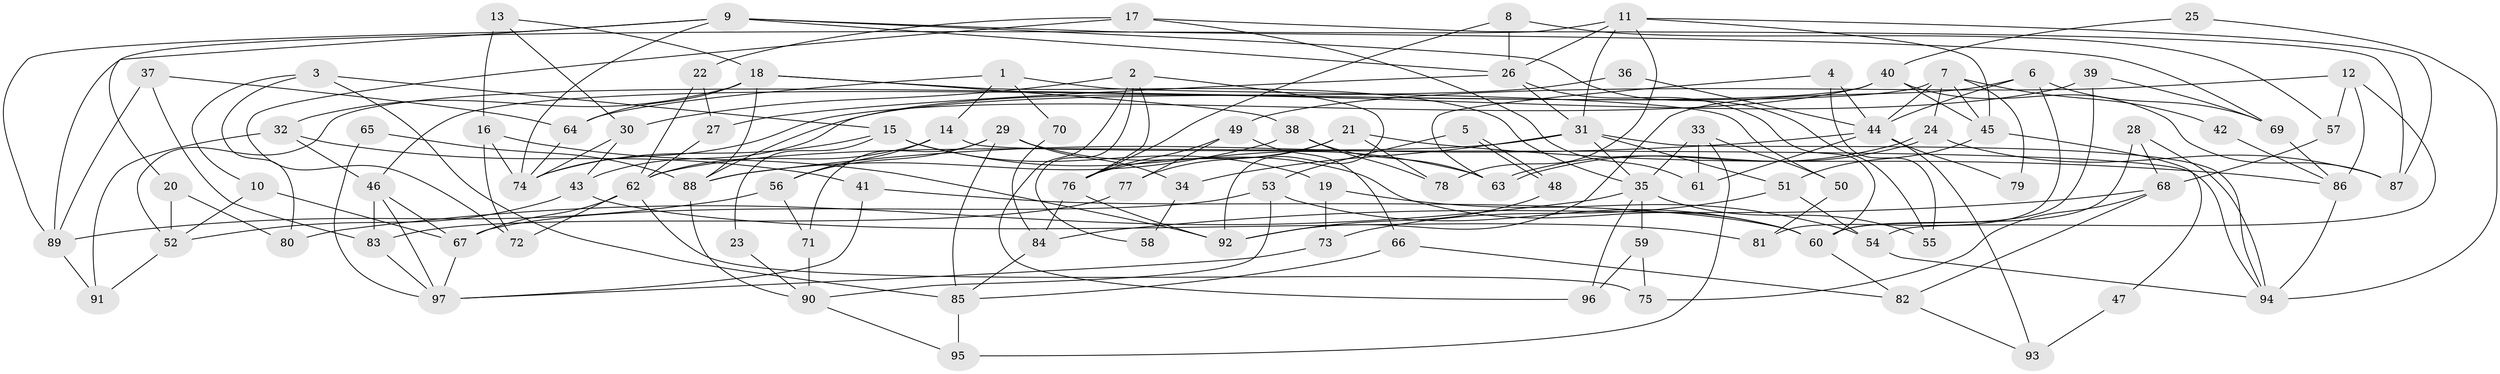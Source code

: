 // coarse degree distribution, {4: 0.171875, 5: 0.1875, 7: 0.09375, 3: 0.234375, 6: 0.15625, 9: 0.046875, 2: 0.0625, 10: 0.015625, 8: 0.03125}
// Generated by graph-tools (version 1.1) at 2025/52/02/27/25 19:52:01]
// undirected, 97 vertices, 194 edges
graph export_dot {
graph [start="1"]
  node [color=gray90,style=filled];
  1;
  2;
  3;
  4;
  5;
  6;
  7;
  8;
  9;
  10;
  11;
  12;
  13;
  14;
  15;
  16;
  17;
  18;
  19;
  20;
  21;
  22;
  23;
  24;
  25;
  26;
  27;
  28;
  29;
  30;
  31;
  32;
  33;
  34;
  35;
  36;
  37;
  38;
  39;
  40;
  41;
  42;
  43;
  44;
  45;
  46;
  47;
  48;
  49;
  50;
  51;
  52;
  53;
  54;
  55;
  56;
  57;
  58;
  59;
  60;
  61;
  62;
  63;
  64;
  65;
  66;
  67;
  68;
  69;
  70;
  71;
  72;
  73;
  74;
  75;
  76;
  77;
  78;
  79;
  80;
  81;
  82;
  83;
  84;
  85;
  86;
  87;
  88;
  89;
  90;
  91;
  92;
  93;
  94;
  95;
  96;
  97;
  1 -- 64;
  1 -- 14;
  1 -- 50;
  1 -- 70;
  2 -- 76;
  2 -- 96;
  2 -- 30;
  2 -- 58;
  2 -- 92;
  3 -- 85;
  3 -- 15;
  3 -- 10;
  3 -- 80;
  4 -- 55;
  4 -- 63;
  4 -- 44;
  5 -- 53;
  5 -- 48;
  5 -- 48;
  6 -- 44;
  6 -- 69;
  6 -- 81;
  6 -- 92;
  7 -- 44;
  7 -- 46;
  7 -- 24;
  7 -- 42;
  7 -- 45;
  7 -- 79;
  8 -- 76;
  8 -- 26;
  8 -- 57;
  9 -- 20;
  9 -- 26;
  9 -- 55;
  9 -- 69;
  9 -- 74;
  9 -- 89;
  10 -- 52;
  10 -- 67;
  11 -- 87;
  11 -- 31;
  11 -- 26;
  11 -- 45;
  11 -- 78;
  11 -- 89;
  12 -- 54;
  12 -- 86;
  12 -- 49;
  12 -- 57;
  13 -- 16;
  13 -- 30;
  13 -- 18;
  14 -- 56;
  14 -- 62;
  14 -- 94;
  15 -- 74;
  15 -- 63;
  15 -- 19;
  15 -- 23;
  16 -- 92;
  16 -- 72;
  16 -- 74;
  17 -- 22;
  17 -- 87;
  17 -- 61;
  17 -- 72;
  18 -- 64;
  18 -- 32;
  18 -- 35;
  18 -- 38;
  18 -- 88;
  19 -- 73;
  19 -- 54;
  20 -- 80;
  20 -- 52;
  21 -- 86;
  21 -- 77;
  21 -- 76;
  21 -- 78;
  22 -- 62;
  22 -- 27;
  23 -- 90;
  24 -- 63;
  24 -- 63;
  24 -- 87;
  25 -- 40;
  25 -- 94;
  26 -- 31;
  26 -- 27;
  26 -- 60;
  27 -- 62;
  28 -- 60;
  28 -- 68;
  28 -- 94;
  29 -- 56;
  29 -- 60;
  29 -- 34;
  29 -- 71;
  29 -- 85;
  30 -- 74;
  30 -- 43;
  31 -- 94;
  31 -- 51;
  31 -- 34;
  31 -- 35;
  31 -- 62;
  32 -- 91;
  32 -- 41;
  32 -- 46;
  33 -- 61;
  33 -- 35;
  33 -- 50;
  33 -- 95;
  34 -- 58;
  35 -- 55;
  35 -- 59;
  35 -- 80;
  35 -- 96;
  36 -- 44;
  36 -- 88;
  37 -- 83;
  37 -- 89;
  37 -- 64;
  38 -- 78;
  38 -- 63;
  38 -- 88;
  39 -- 60;
  39 -- 43;
  39 -- 69;
  40 -- 74;
  40 -- 45;
  40 -- 52;
  40 -- 87;
  41 -- 60;
  41 -- 97;
  42 -- 86;
  43 -- 81;
  43 -- 52;
  44 -- 88;
  44 -- 61;
  44 -- 79;
  44 -- 93;
  45 -- 47;
  45 -- 51;
  46 -- 67;
  46 -- 83;
  46 -- 97;
  47 -- 93;
  48 -- 92;
  49 -- 76;
  49 -- 66;
  49 -- 77;
  50 -- 81;
  51 -- 54;
  51 -- 73;
  52 -- 91;
  53 -- 67;
  53 -- 90;
  53 -- 60;
  54 -- 94;
  56 -- 89;
  56 -- 71;
  57 -- 68;
  59 -- 75;
  59 -- 96;
  60 -- 82;
  62 -- 67;
  62 -- 72;
  62 -- 75;
  64 -- 74;
  65 -- 88;
  65 -- 97;
  66 -- 82;
  66 -- 85;
  67 -- 97;
  68 -- 84;
  68 -- 75;
  68 -- 82;
  69 -- 86;
  70 -- 84;
  71 -- 90;
  73 -- 97;
  76 -- 92;
  76 -- 84;
  77 -- 83;
  82 -- 93;
  83 -- 97;
  84 -- 85;
  85 -- 95;
  86 -- 94;
  88 -- 90;
  89 -- 91;
  90 -- 95;
}
